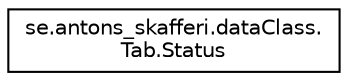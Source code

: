digraph "Graphical Class Hierarchy"
{
 // LATEX_PDF_SIZE
  edge [fontname="Helvetica",fontsize="10",labelfontname="Helvetica",labelfontsize="10"];
  node [fontname="Helvetica",fontsize="10",shape=record];
  rankdir="LR";
  Node0 [label="se.antons_skafferi.dataClass.\lTab.Status",height=0.2,width=0.4,color="black", fillcolor="white", style="filled",URL="$enumse_1_1antons__skafferi_1_1data_class_1_1_tab_1_1_status.html",tooltip=" "];
}
